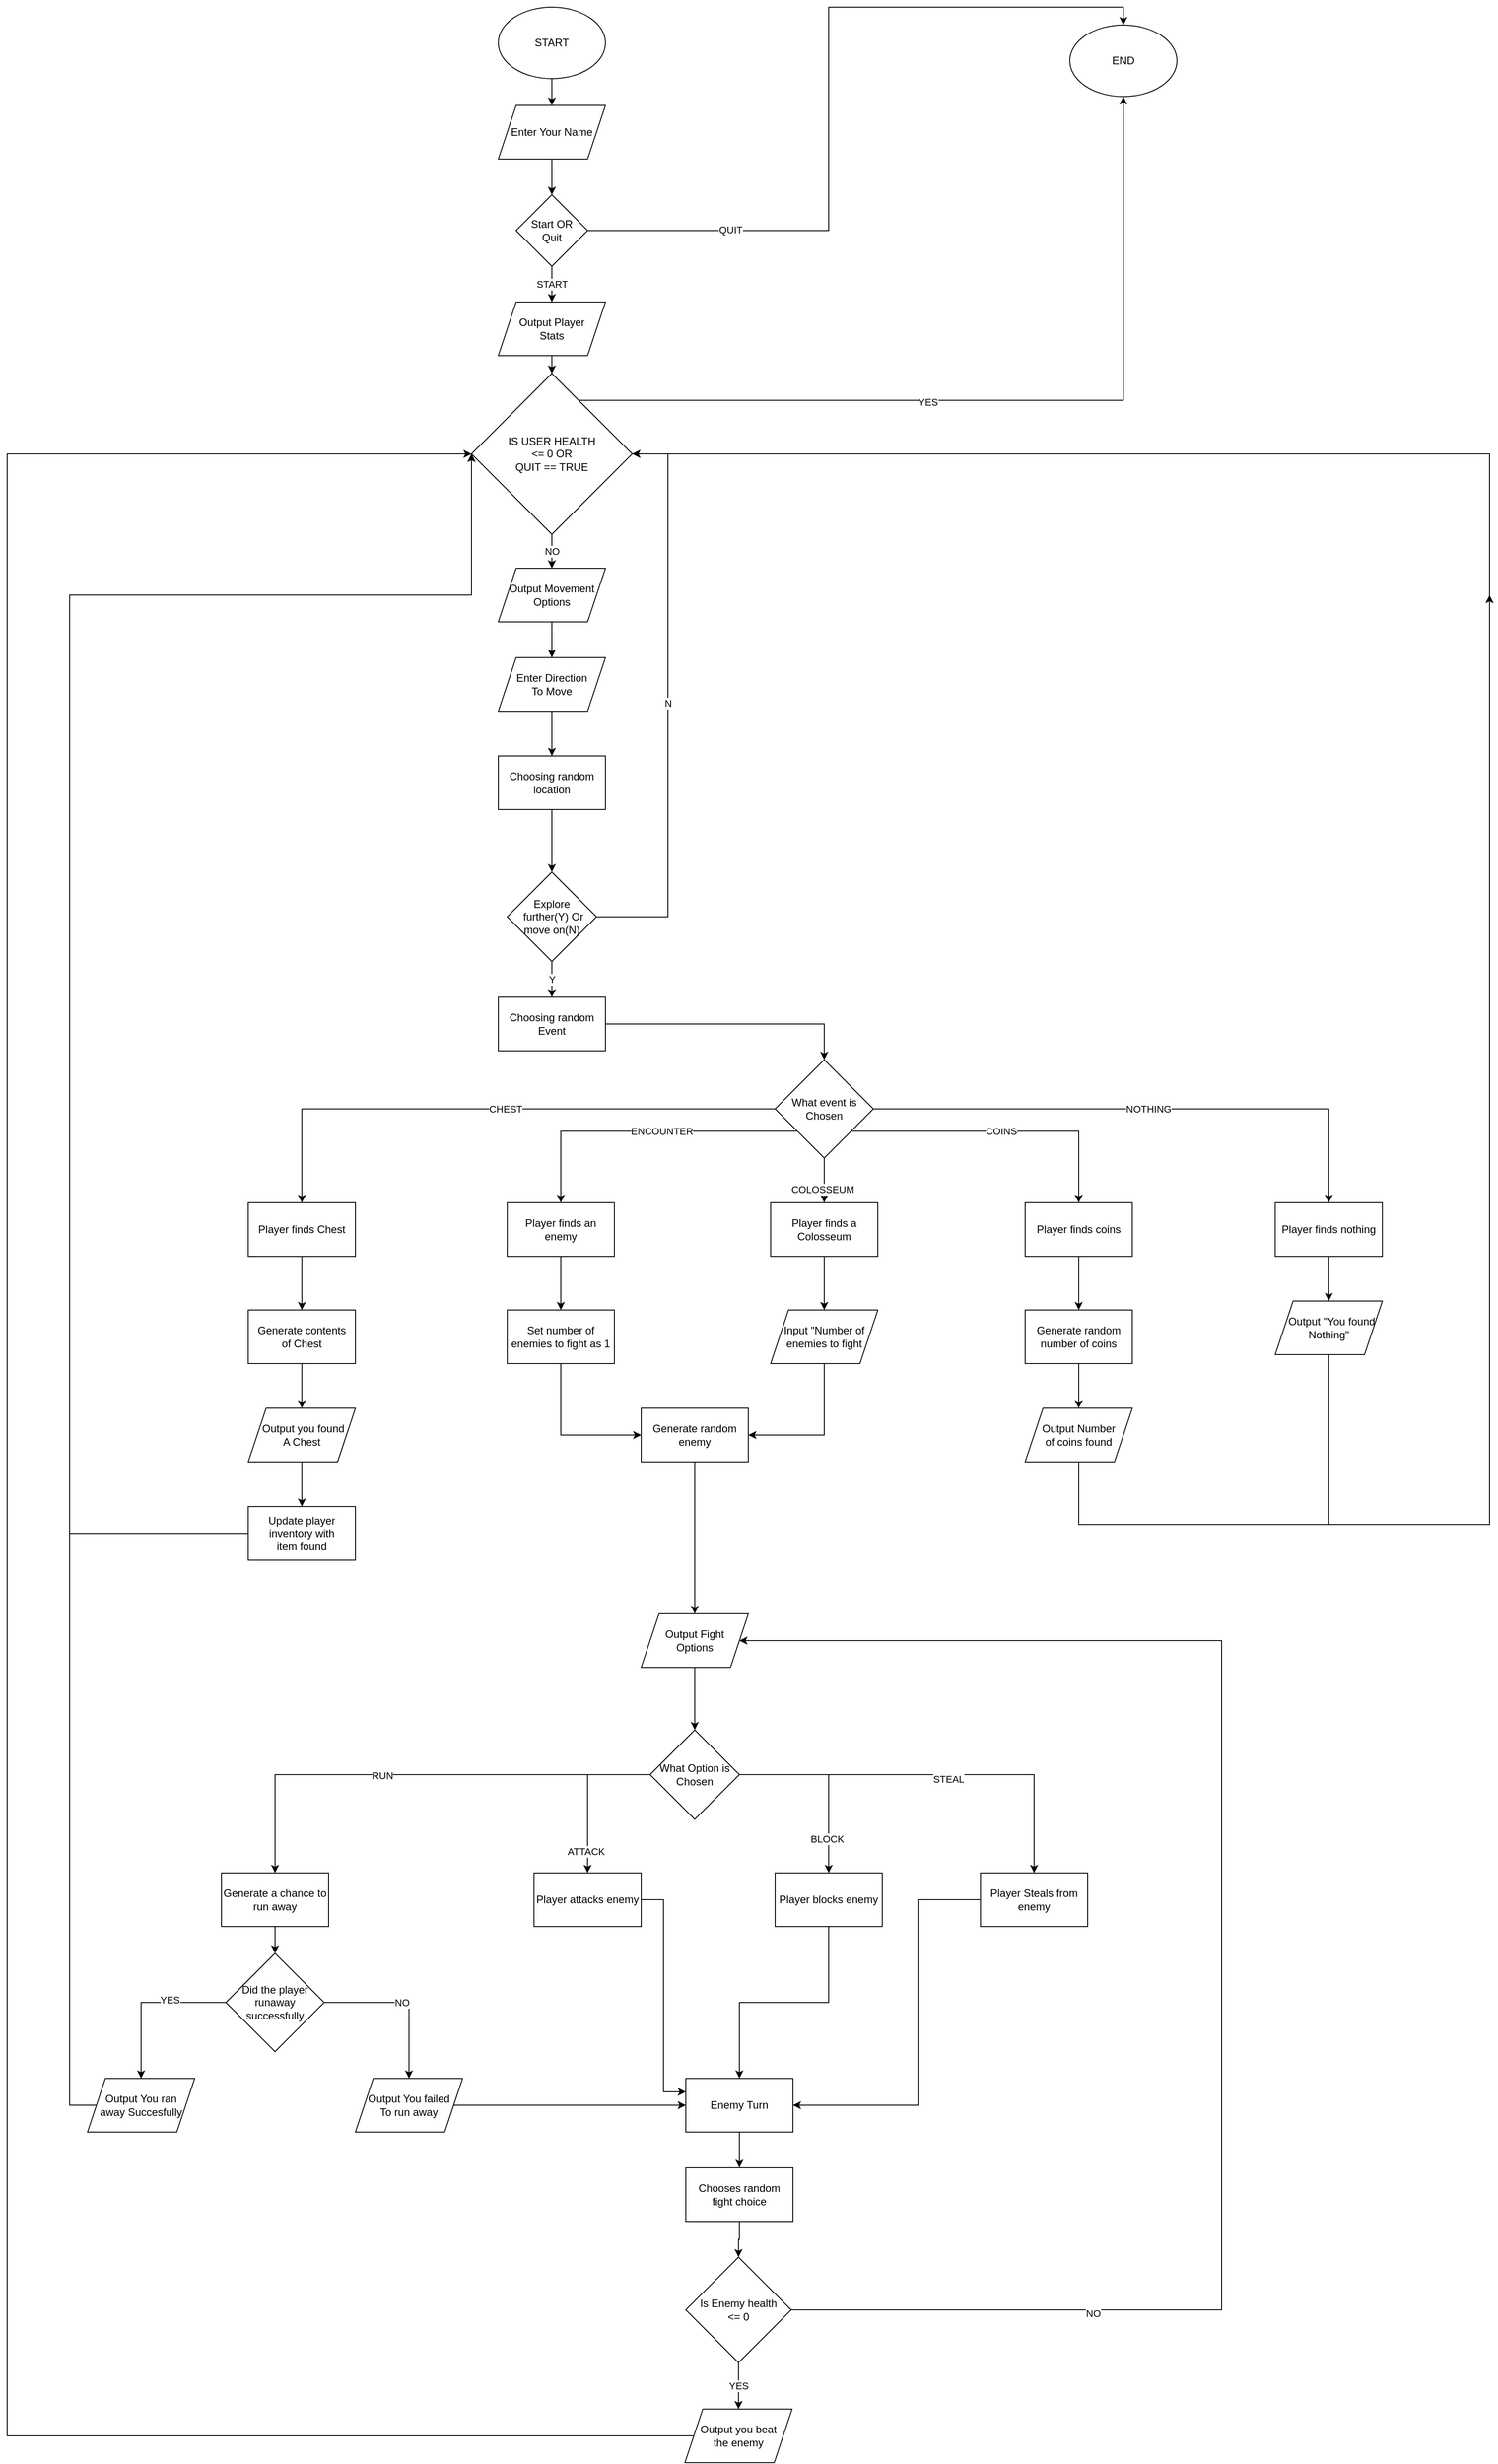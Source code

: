 <mxfile version="20.4.0" type="google"><diagram id="ibFhhp93izFNzMziDI7m" name="Page-1"><mxGraphModel grid="1" page="1" gridSize="10" guides="1" tooltips="1" connect="1" arrows="1" fold="1" pageScale="1" pageWidth="827" pageHeight="1169" math="0" shadow="0"><root><mxCell id="0"/><mxCell id="1" parent="0"/><mxCell id="XLxy7VtGSxsCG9iYhu7g-3" style="edgeStyle=orthogonalEdgeStyle;rounded=0;orthogonalLoop=1;jettySize=auto;html=1;entryX=0.5;entryY=0;entryDx=0;entryDy=0;" edge="1" parent="1" source="XLxy7VtGSxsCG9iYhu7g-1" target="XLxy7VtGSxsCG9iYhu7g-2"><mxGeometry relative="1" as="geometry"/></mxCell><mxCell id="XLxy7VtGSxsCG9iYhu7g-1" value="START" style="ellipse;whiteSpace=wrap;html=1;" vertex="1" parent="1"><mxGeometry x="20" y="10" width="120" height="80" as="geometry"/></mxCell><mxCell id="XLxy7VtGSxsCG9iYhu7g-8" style="edgeStyle=orthogonalEdgeStyle;rounded=0;orthogonalLoop=1;jettySize=auto;html=1;entryX=0.5;entryY=0;entryDx=0;entryDy=0;" edge="1" parent="1" source="XLxy7VtGSxsCG9iYhu7g-2" target="XLxy7VtGSxsCG9iYhu7g-7"><mxGeometry relative="1" as="geometry"/></mxCell><mxCell id="XLxy7VtGSxsCG9iYhu7g-2" value="Enter Your Name" style="shape=parallelogram;perimeter=parallelogramPerimeter;whiteSpace=wrap;html=1;fixedSize=1;" vertex="1" parent="1"><mxGeometry x="20" y="120" width="120" height="60" as="geometry"/></mxCell><mxCell id="XLxy7VtGSxsCG9iYhu7g-6" value="END" style="ellipse;whiteSpace=wrap;html=1;" vertex="1" parent="1"><mxGeometry x="660" y="30" width="120" height="80" as="geometry"/></mxCell><mxCell id="XLxy7VtGSxsCG9iYhu7g-9" style="edgeStyle=orthogonalEdgeStyle;rounded=0;orthogonalLoop=1;jettySize=auto;html=1;entryX=0.5;entryY=0;entryDx=0;entryDy=0;" edge="1" parent="1" source="XLxy7VtGSxsCG9iYhu7g-7" target="XLxy7VtGSxsCG9iYhu7g-6"><mxGeometry relative="1" as="geometry"/></mxCell><mxCell id="XLxy7VtGSxsCG9iYhu7g-10" value="QUIT" style="edgeLabel;html=1;align=center;verticalAlign=middle;resizable=0;points=[];" connectable="0" vertex="1" parent="XLxy7VtGSxsCG9iYhu7g-9"><mxGeometry x="-0.632" y="1" relative="1" as="geometry"><mxPoint as="offset"/></mxGeometry></mxCell><mxCell id="XLxy7VtGSxsCG9iYhu7g-12" value="START" style="edgeStyle=orthogonalEdgeStyle;rounded=0;orthogonalLoop=1;jettySize=auto;html=1;entryX=0.5;entryY=0;entryDx=0;entryDy=0;" edge="1" parent="1" source="XLxy7VtGSxsCG9iYhu7g-7" target="XLxy7VtGSxsCG9iYhu7g-11"><mxGeometry relative="1" as="geometry"/></mxCell><mxCell id="XLxy7VtGSxsCG9iYhu7g-7" value="Start OR&lt;br&gt;Quit" style="rhombus;whiteSpace=wrap;html=1;" vertex="1" parent="1"><mxGeometry x="40" y="220" width="80" height="80" as="geometry"/></mxCell><mxCell id="XLxy7VtGSxsCG9iYhu7g-120" style="edgeStyle=orthogonalEdgeStyle;rounded=0;orthogonalLoop=1;jettySize=auto;html=1;" edge="1" parent="1" source="XLxy7VtGSxsCG9iYhu7g-11" target="XLxy7VtGSxsCG9iYhu7g-117"><mxGeometry relative="1" as="geometry"/></mxCell><mxCell id="XLxy7VtGSxsCG9iYhu7g-11" value="Output Player&lt;br&gt;Stats" style="shape=parallelogram;perimeter=parallelogramPerimeter;whiteSpace=wrap;html=1;fixedSize=1;" vertex="1" parent="1"><mxGeometry x="20" y="340" width="120" height="60" as="geometry"/></mxCell><mxCell id="XLxy7VtGSxsCG9iYhu7g-21" style="edgeStyle=orthogonalEdgeStyle;rounded=0;orthogonalLoop=1;jettySize=auto;html=1;entryX=0.5;entryY=0;entryDx=0;entryDy=0;" edge="1" parent="1" source="XLxy7VtGSxsCG9iYhu7g-13" target="XLxy7VtGSxsCG9iYhu7g-20"><mxGeometry relative="1" as="geometry"/></mxCell><mxCell id="XLxy7VtGSxsCG9iYhu7g-13" value="Output Movement Options" style="shape=parallelogram;perimeter=parallelogramPerimeter;whiteSpace=wrap;html=1;fixedSize=1;" vertex="1" parent="1"><mxGeometry x="20" y="638" width="120" height="60" as="geometry"/></mxCell><mxCell id="XLxy7VtGSxsCG9iYhu7g-18" style="edgeStyle=orthogonalEdgeStyle;rounded=0;orthogonalLoop=1;jettySize=auto;html=1;entryX=0.5;entryY=0;entryDx=0;entryDy=0;" edge="1" parent="1" source="XLxy7VtGSxsCG9iYhu7g-15" target="XLxy7VtGSxsCG9iYhu7g-17"><mxGeometry relative="1" as="geometry"/></mxCell><mxCell id="XLxy7VtGSxsCG9iYhu7g-15" value="Choosing random location" style="rounded=0;whiteSpace=wrap;html=1;" vertex="1" parent="1"><mxGeometry x="20" y="848" width="120" height="60" as="geometry"/></mxCell><mxCell id="XLxy7VtGSxsCG9iYhu7g-19" value="N" style="edgeStyle=orthogonalEdgeStyle;rounded=0;orthogonalLoop=1;jettySize=auto;html=1;entryX=1;entryY=0.5;entryDx=0;entryDy=0;" edge="1" parent="1" source="XLxy7VtGSxsCG9iYhu7g-17" target="XLxy7VtGSxsCG9iYhu7g-117"><mxGeometry relative="1" as="geometry"><Array as="points"><mxPoint x="210" y="1028"/><mxPoint x="210" y="510"/></Array></mxGeometry></mxCell><mxCell id="XLxy7VtGSxsCG9iYhu7g-25" value="Y" style="edgeStyle=orthogonalEdgeStyle;rounded=0;orthogonalLoop=1;jettySize=auto;html=1;" edge="1" parent="1" source="XLxy7VtGSxsCG9iYhu7g-17" target="XLxy7VtGSxsCG9iYhu7g-24"><mxGeometry relative="1" as="geometry"/></mxCell><mxCell id="XLxy7VtGSxsCG9iYhu7g-17" value="Explore&lt;br&gt;&amp;nbsp;further(Y) Or move on(N)" style="rhombus;whiteSpace=wrap;html=1;" vertex="1" parent="1"><mxGeometry x="30" y="978" width="100" height="100" as="geometry"/></mxCell><mxCell id="XLxy7VtGSxsCG9iYhu7g-22" style="edgeStyle=orthogonalEdgeStyle;rounded=0;orthogonalLoop=1;jettySize=auto;html=1;entryX=0.5;entryY=0;entryDx=0;entryDy=0;" edge="1" parent="1" source="XLxy7VtGSxsCG9iYhu7g-20" target="XLxy7VtGSxsCG9iYhu7g-15"><mxGeometry relative="1" as="geometry"/></mxCell><mxCell id="XLxy7VtGSxsCG9iYhu7g-20" value="Enter Direction&lt;br&gt;To Move" style="shape=parallelogram;perimeter=parallelogramPerimeter;whiteSpace=wrap;html=1;fixedSize=1;" vertex="1" parent="1"><mxGeometry x="20" y="738" width="120" height="60" as="geometry"/></mxCell><mxCell id="XLxy7VtGSxsCG9iYhu7g-27" style="edgeStyle=orthogonalEdgeStyle;rounded=0;orthogonalLoop=1;jettySize=auto;html=1;entryX=0.5;entryY=0;entryDx=0;entryDy=0;" edge="1" parent="1" source="XLxy7VtGSxsCG9iYhu7g-24" target="XLxy7VtGSxsCG9iYhu7g-26"><mxGeometry relative="1" as="geometry"/></mxCell><mxCell id="XLxy7VtGSxsCG9iYhu7g-24" value="Choosing random Event" style="rounded=0;whiteSpace=wrap;html=1;" vertex="1" parent="1"><mxGeometry x="20" y="1118" width="120" height="60" as="geometry"/></mxCell><mxCell id="XLxy7VtGSxsCG9iYhu7g-32" style="edgeStyle=orthogonalEdgeStyle;rounded=0;orthogonalLoop=1;jettySize=auto;html=1;entryX=0.5;entryY=0;entryDx=0;entryDy=0;" edge="1" parent="1" source="XLxy7VtGSxsCG9iYhu7g-26" target="XLxy7VtGSxsCG9iYhu7g-28"><mxGeometry relative="1" as="geometry"/></mxCell><mxCell id="XLxy7VtGSxsCG9iYhu7g-35" value="CHEST" style="edgeLabel;html=1;align=center;verticalAlign=middle;resizable=0;points=[];" connectable="0" vertex="1" parent="XLxy7VtGSxsCG9iYhu7g-32"><mxGeometry x="-0.053" y="4" relative="1" as="geometry"><mxPoint x="-2" y="-4" as="offset"/></mxGeometry></mxCell><mxCell id="XLxy7VtGSxsCG9iYhu7g-36" style="edgeStyle=orthogonalEdgeStyle;rounded=0;orthogonalLoop=1;jettySize=auto;html=1;entryX=0.5;entryY=0;entryDx=0;entryDy=0;" edge="1" parent="1" source="XLxy7VtGSxsCG9iYhu7g-26" target="XLxy7VtGSxsCG9iYhu7g-29"><mxGeometry relative="1" as="geometry"><mxPoint x="240" y="1318" as="targetPoint"/><Array as="points"><mxPoint x="90" y="1268"/></Array></mxGeometry></mxCell><mxCell id="XLxy7VtGSxsCG9iYhu7g-37" value="ENCOUNTER" style="edgeLabel;html=1;align=center;verticalAlign=middle;resizable=0;points=[];" connectable="0" vertex="1" parent="XLxy7VtGSxsCG9iYhu7g-36"><mxGeometry x="-0.116" relative="1" as="geometry"><mxPoint as="offset"/></mxGeometry></mxCell><mxCell id="XLxy7VtGSxsCG9iYhu7g-40" value="NOTHING" style="edgeStyle=orthogonalEdgeStyle;rounded=0;orthogonalLoop=1;jettySize=auto;html=1;exitX=1;exitY=0.5;exitDx=0;exitDy=0;" edge="1" parent="1" source="XLxy7VtGSxsCG9iYhu7g-26" target="XLxy7VtGSxsCG9iYhu7g-30"><mxGeometry relative="1" as="geometry"><mxPoint x="950" y="1258" as="sourcePoint"/></mxGeometry></mxCell><mxCell id="XLxy7VtGSxsCG9iYhu7g-41" value="COINS" style="edgeStyle=orthogonalEdgeStyle;rounded=0;orthogonalLoop=1;jettySize=auto;html=1;" edge="1" parent="1" source="XLxy7VtGSxsCG9iYhu7g-26" target="XLxy7VtGSxsCG9iYhu7g-31"><mxGeometry relative="1" as="geometry"><Array as="points"><mxPoint x="670" y="1268"/></Array></mxGeometry></mxCell><mxCell id="XLxy7VtGSxsCG9iYhu7g-43" style="edgeStyle=orthogonalEdgeStyle;rounded=0;orthogonalLoop=1;jettySize=auto;html=1;entryX=0.5;entryY=0;entryDx=0;entryDy=0;" edge="1" parent="1" source="XLxy7VtGSxsCG9iYhu7g-26" target="XLxy7VtGSxsCG9iYhu7g-42"><mxGeometry relative="1" as="geometry"/></mxCell><mxCell id="XLxy7VtGSxsCG9iYhu7g-44" value="COLOSSEUM" style="edgeLabel;html=1;align=center;verticalAlign=middle;resizable=0;points=[];" connectable="0" vertex="1" parent="XLxy7VtGSxsCG9iYhu7g-43"><mxGeometry x="0.403" y="-2" relative="1" as="geometry"><mxPoint as="offset"/></mxGeometry></mxCell><mxCell id="XLxy7VtGSxsCG9iYhu7g-26" value="What event is&lt;br&gt;Chosen" style="rhombus;whiteSpace=wrap;html=1;" vertex="1" parent="1"><mxGeometry x="330" y="1188" width="110" height="110" as="geometry"/></mxCell><mxCell id="XLxy7VtGSxsCG9iYhu7g-60" style="edgeStyle=orthogonalEdgeStyle;rounded=0;orthogonalLoop=1;jettySize=auto;html=1;entryX=0.5;entryY=0;entryDx=0;entryDy=0;" edge="1" parent="1" source="XLxy7VtGSxsCG9iYhu7g-28" target="XLxy7VtGSxsCG9iYhu7g-59"><mxGeometry relative="1" as="geometry"/></mxCell><mxCell id="XLxy7VtGSxsCG9iYhu7g-28" value="Player finds Chest" style="rounded=0;whiteSpace=wrap;html=1;" vertex="1" parent="1"><mxGeometry x="-260" y="1348" width="120" height="60" as="geometry"/></mxCell><mxCell id="XLxy7VtGSxsCG9iYhu7g-69" style="edgeStyle=orthogonalEdgeStyle;rounded=0;orthogonalLoop=1;jettySize=auto;html=1;" edge="1" parent="1" source="XLxy7VtGSxsCG9iYhu7g-29" target="XLxy7VtGSxsCG9iYhu7g-68"><mxGeometry relative="1" as="geometry"/></mxCell><mxCell id="XLxy7VtGSxsCG9iYhu7g-29" value="Player finds an enemy" style="rounded=0;whiteSpace=wrap;html=1;" vertex="1" parent="1"><mxGeometry x="30" y="1348" width="120" height="60" as="geometry"/></mxCell><mxCell id="XLxy7VtGSxsCG9iYhu7g-46" style="edgeStyle=orthogonalEdgeStyle;rounded=0;orthogonalLoop=1;jettySize=auto;html=1;entryX=0.5;entryY=0;entryDx=0;entryDy=0;" edge="1" parent="1" source="XLxy7VtGSxsCG9iYhu7g-30" target="XLxy7VtGSxsCG9iYhu7g-45"><mxGeometry relative="1" as="geometry"/></mxCell><mxCell id="XLxy7VtGSxsCG9iYhu7g-30" value="Player finds nothing" style="rounded=0;whiteSpace=wrap;html=1;" vertex="1" parent="1"><mxGeometry x="890" y="1348" width="120" height="60" as="geometry"/></mxCell><mxCell id="XLxy7VtGSxsCG9iYhu7g-49" style="edgeStyle=orthogonalEdgeStyle;rounded=0;orthogonalLoop=1;jettySize=auto;html=1;entryX=0.5;entryY=0;entryDx=0;entryDy=0;" edge="1" parent="1" source="XLxy7VtGSxsCG9iYhu7g-31" target="XLxy7VtGSxsCG9iYhu7g-50"><mxGeometry relative="1" as="geometry"><mxPoint x="670" y="1458" as="targetPoint"/><Array as="points"/></mxGeometry></mxCell><mxCell id="XLxy7VtGSxsCG9iYhu7g-31" value="Player finds coins" style="rounded=0;whiteSpace=wrap;html=1;" vertex="1" parent="1"><mxGeometry x="610" y="1348" width="120" height="60" as="geometry"/></mxCell><mxCell id="XLxy7VtGSxsCG9iYhu7g-67" style="edgeStyle=orthogonalEdgeStyle;rounded=0;orthogonalLoop=1;jettySize=auto;html=1;entryX=0.5;entryY=0;entryDx=0;entryDy=0;" edge="1" parent="1" source="XLxy7VtGSxsCG9iYhu7g-42" target="XLxy7VtGSxsCG9iYhu7g-66"><mxGeometry relative="1" as="geometry"/></mxCell><mxCell id="XLxy7VtGSxsCG9iYhu7g-42" value="Player finds a Colosseum" style="rounded=0;whiteSpace=wrap;html=1;" vertex="1" parent="1"><mxGeometry x="325" y="1348" width="120" height="60" as="geometry"/></mxCell><mxCell id="XLxy7VtGSxsCG9iYhu7g-47" style="edgeStyle=orthogonalEdgeStyle;rounded=0;orthogonalLoop=1;jettySize=auto;html=1;entryX=1;entryY=0.5;entryDx=0;entryDy=0;" edge="1" parent="1" source="XLxy7VtGSxsCG9iYhu7g-45" target="XLxy7VtGSxsCG9iYhu7g-117"><mxGeometry relative="1" as="geometry"><Array as="points"><mxPoint x="950" y="1708"/><mxPoint x="1130" y="1708"/><mxPoint x="1130" y="510"/></Array></mxGeometry></mxCell><mxCell id="XLxy7VtGSxsCG9iYhu7g-45" value="&amp;nbsp; Output &quot;You found&lt;br&gt;Nothing&quot;" style="shape=parallelogram;perimeter=parallelogramPerimeter;whiteSpace=wrap;html=1;fixedSize=1;" vertex="1" parent="1"><mxGeometry x="890" y="1458" width="120" height="60" as="geometry"/></mxCell><mxCell id="XLxy7VtGSxsCG9iYhu7g-58" style="edgeStyle=orthogonalEdgeStyle;rounded=0;orthogonalLoop=1;jettySize=auto;html=1;" edge="1" parent="1" source="XLxy7VtGSxsCG9iYhu7g-48"><mxGeometry relative="1" as="geometry"><mxPoint x="1130" y="668" as="targetPoint"/><Array as="points"><mxPoint x="670" y="1708"/><mxPoint x="1130" y="1708"/></Array></mxGeometry></mxCell><mxCell id="XLxy7VtGSxsCG9iYhu7g-48" value="Output Number&lt;br&gt;of coins found" style="shape=parallelogram;perimeter=parallelogramPerimeter;whiteSpace=wrap;html=1;fixedSize=1;" vertex="1" parent="1"><mxGeometry x="610" y="1578" width="120" height="60" as="geometry"/></mxCell><mxCell id="XLxy7VtGSxsCG9iYhu7g-51" style="edgeStyle=orthogonalEdgeStyle;rounded=0;orthogonalLoop=1;jettySize=auto;html=1;entryX=0.5;entryY=0;entryDx=0;entryDy=0;" edge="1" parent="1" source="XLxy7VtGSxsCG9iYhu7g-50" target="XLxy7VtGSxsCG9iYhu7g-48"><mxGeometry relative="1" as="geometry"/></mxCell><mxCell id="XLxy7VtGSxsCG9iYhu7g-50" value="Generate random&lt;br&gt;number of coins" style="rounded=0;whiteSpace=wrap;html=1;" vertex="1" parent="1"><mxGeometry x="610" y="1468" width="120" height="60" as="geometry"/></mxCell><mxCell id="XLxy7VtGSxsCG9iYhu7g-62" style="edgeStyle=orthogonalEdgeStyle;rounded=0;orthogonalLoop=1;jettySize=auto;html=1;" edge="1" parent="1" source="XLxy7VtGSxsCG9iYhu7g-59" target="XLxy7VtGSxsCG9iYhu7g-61"><mxGeometry relative="1" as="geometry"/></mxCell><mxCell id="XLxy7VtGSxsCG9iYhu7g-59" value="Generate contents&lt;br&gt;of Chest" style="rounded=0;whiteSpace=wrap;html=1;" vertex="1" parent="1"><mxGeometry x="-260" y="1468" width="120" height="60" as="geometry"/></mxCell><mxCell id="XLxy7VtGSxsCG9iYhu7g-64" style="edgeStyle=orthogonalEdgeStyle;rounded=0;orthogonalLoop=1;jettySize=auto;html=1;entryX=0.5;entryY=0;entryDx=0;entryDy=0;" edge="1" parent="1" source="XLxy7VtGSxsCG9iYhu7g-61" target="XLxy7VtGSxsCG9iYhu7g-63"><mxGeometry relative="1" as="geometry"/></mxCell><mxCell id="XLxy7VtGSxsCG9iYhu7g-61" value="&amp;nbsp;Output you found&lt;br&gt;A Chest" style="shape=parallelogram;perimeter=parallelogramPerimeter;whiteSpace=wrap;html=1;fixedSize=1;" vertex="1" parent="1"><mxGeometry x="-260" y="1578" width="120" height="60" as="geometry"/></mxCell><mxCell id="XLxy7VtGSxsCG9iYhu7g-65" style="edgeStyle=orthogonalEdgeStyle;rounded=0;orthogonalLoop=1;jettySize=auto;html=1;entryX=0;entryY=0.5;entryDx=0;entryDy=0;" edge="1" parent="1" source="XLxy7VtGSxsCG9iYhu7g-63" target="XLxy7VtGSxsCG9iYhu7g-117"><mxGeometry relative="1" as="geometry"><Array as="points"><mxPoint x="-460" y="1718"/><mxPoint x="-460" y="668"/><mxPoint x="-10" y="668"/></Array></mxGeometry></mxCell><mxCell id="XLxy7VtGSxsCG9iYhu7g-63" value="Update player&lt;br&gt;inventory with&lt;br&gt;item found" style="rounded=0;whiteSpace=wrap;html=1;" vertex="1" parent="1"><mxGeometry x="-260" y="1688" width="120" height="60" as="geometry"/></mxCell><mxCell id="XLxy7VtGSxsCG9iYhu7g-72" style="edgeStyle=orthogonalEdgeStyle;rounded=0;orthogonalLoop=1;jettySize=auto;html=1;entryX=1;entryY=0.5;entryDx=0;entryDy=0;" edge="1" parent="1" source="XLxy7VtGSxsCG9iYhu7g-66" target="XLxy7VtGSxsCG9iYhu7g-71"><mxGeometry relative="1" as="geometry"><Array as="points"><mxPoint x="385" y="1608"/></Array></mxGeometry></mxCell><mxCell id="XLxy7VtGSxsCG9iYhu7g-66" value="Input &quot;Number of&lt;br&gt;enemies to fight" style="shape=parallelogram;perimeter=parallelogramPerimeter;whiteSpace=wrap;html=1;fixedSize=1;" vertex="1" parent="1"><mxGeometry x="325" y="1468" width="120" height="60" as="geometry"/></mxCell><mxCell id="XLxy7VtGSxsCG9iYhu7g-73" style="edgeStyle=orthogonalEdgeStyle;rounded=0;orthogonalLoop=1;jettySize=auto;html=1;entryX=0;entryY=0.5;entryDx=0;entryDy=0;" edge="1" parent="1" source="XLxy7VtGSxsCG9iYhu7g-68" target="XLxy7VtGSxsCG9iYhu7g-71"><mxGeometry relative="1" as="geometry"><Array as="points"><mxPoint x="90" y="1608"/></Array></mxGeometry></mxCell><mxCell id="XLxy7VtGSxsCG9iYhu7g-68" value="Set number of enemies to fight as 1" style="rounded=0;whiteSpace=wrap;html=1;" vertex="1" parent="1"><mxGeometry x="30" y="1468" width="120" height="60" as="geometry"/></mxCell><mxCell id="XLxy7VtGSxsCG9iYhu7g-75" style="edgeStyle=orthogonalEdgeStyle;rounded=0;orthogonalLoop=1;jettySize=auto;html=1;" edge="1" parent="1" source="XLxy7VtGSxsCG9iYhu7g-71" target="XLxy7VtGSxsCG9iYhu7g-74"><mxGeometry relative="1" as="geometry"/></mxCell><mxCell id="XLxy7VtGSxsCG9iYhu7g-71" value="Generate random enemy" style="rounded=0;whiteSpace=wrap;html=1;" vertex="1" parent="1"><mxGeometry x="180" y="1578" width="120" height="60" as="geometry"/></mxCell><mxCell id="XLxy7VtGSxsCG9iYhu7g-77" style="edgeStyle=orthogonalEdgeStyle;rounded=0;orthogonalLoop=1;jettySize=auto;html=1;" edge="1" parent="1" source="XLxy7VtGSxsCG9iYhu7g-74" target="XLxy7VtGSxsCG9iYhu7g-76"><mxGeometry relative="1" as="geometry"/></mxCell><mxCell id="XLxy7VtGSxsCG9iYhu7g-74" value="Output Fight&lt;br&gt;Options" style="shape=parallelogram;perimeter=parallelogramPerimeter;whiteSpace=wrap;html=1;fixedSize=1;" vertex="1" parent="1"><mxGeometry x="180" y="1808" width="120" height="60" as="geometry"/></mxCell><mxCell id="XLxy7VtGSxsCG9iYhu7g-89" style="edgeStyle=orthogonalEdgeStyle;rounded=0;orthogonalLoop=1;jettySize=auto;html=1;entryX=0.5;entryY=0;entryDx=0;entryDy=0;" edge="1" parent="1" source="XLxy7VtGSxsCG9iYhu7g-76" target="XLxy7VtGSxsCG9iYhu7g-78"><mxGeometry relative="1" as="geometry"/></mxCell><mxCell id="XLxy7VtGSxsCG9iYhu7g-90" value="RUN" style="edgeLabel;html=1;align=center;verticalAlign=middle;resizable=0;points=[];" connectable="0" vertex="1" parent="XLxy7VtGSxsCG9iYhu7g-89"><mxGeometry x="0.133" y="1" relative="1" as="geometry"><mxPoint as="offset"/></mxGeometry></mxCell><mxCell id="XLxy7VtGSxsCG9iYhu7g-92" style="edgeStyle=orthogonalEdgeStyle;rounded=0;orthogonalLoop=1;jettySize=auto;html=1;" edge="1" parent="1" source="XLxy7VtGSxsCG9iYhu7g-76" target="XLxy7VtGSxsCG9iYhu7g-91"><mxGeometry relative="1" as="geometry"/></mxCell><mxCell id="XLxy7VtGSxsCG9iYhu7g-93" value="ATTACK" style="edgeLabel;html=1;align=center;verticalAlign=middle;resizable=0;points=[];" connectable="0" vertex="1" parent="XLxy7VtGSxsCG9iYhu7g-92"><mxGeometry x="0.729" y="-2" relative="1" as="geometry"><mxPoint as="offset"/></mxGeometry></mxCell><mxCell id="XLxy7VtGSxsCG9iYhu7g-95" style="edgeStyle=orthogonalEdgeStyle;rounded=0;orthogonalLoop=1;jettySize=auto;html=1;" edge="1" parent="1" source="XLxy7VtGSxsCG9iYhu7g-76" target="XLxy7VtGSxsCG9iYhu7g-94"><mxGeometry relative="1" as="geometry"/></mxCell><mxCell id="XLxy7VtGSxsCG9iYhu7g-99" value="BLOCK" style="edgeLabel;html=1;align=center;verticalAlign=middle;resizable=0;points=[];" connectable="0" vertex="1" parent="XLxy7VtGSxsCG9iYhu7g-95"><mxGeometry x="0.637" y="-2" relative="1" as="geometry"><mxPoint as="offset"/></mxGeometry></mxCell><mxCell id="XLxy7VtGSxsCG9iYhu7g-97" style="edgeStyle=orthogonalEdgeStyle;rounded=0;orthogonalLoop=1;jettySize=auto;html=1;entryX=0.5;entryY=0;entryDx=0;entryDy=0;" edge="1" parent="1" source="XLxy7VtGSxsCG9iYhu7g-76" target="XLxy7VtGSxsCG9iYhu7g-96"><mxGeometry relative="1" as="geometry"/></mxCell><mxCell id="XLxy7VtGSxsCG9iYhu7g-98" value="STEAL" style="edgeLabel;html=1;align=center;verticalAlign=middle;resizable=0;points=[];" connectable="0" vertex="1" parent="XLxy7VtGSxsCG9iYhu7g-97"><mxGeometry x="0.061" y="-5" relative="1" as="geometry"><mxPoint as="offset"/></mxGeometry></mxCell><mxCell id="XLxy7VtGSxsCG9iYhu7g-76" value="What Option is&lt;br&gt;Chosen" style="rhombus;whiteSpace=wrap;html=1;" vertex="1" parent="1"><mxGeometry x="190" y="1938" width="100" height="100" as="geometry"/></mxCell><mxCell id="XLxy7VtGSxsCG9iYhu7g-80" style="edgeStyle=orthogonalEdgeStyle;rounded=0;orthogonalLoop=1;jettySize=auto;html=1;entryX=0.5;entryY=0;entryDx=0;entryDy=0;" edge="1" parent="1" source="XLxy7VtGSxsCG9iYhu7g-78" target="XLxy7VtGSxsCG9iYhu7g-79"><mxGeometry relative="1" as="geometry"/></mxCell><mxCell id="XLxy7VtGSxsCG9iYhu7g-78" value="Generate a chance to run away" style="rounded=0;whiteSpace=wrap;html=1;" vertex="1" parent="1"><mxGeometry x="-290" y="2098" width="120" height="60" as="geometry"/></mxCell><mxCell id="XLxy7VtGSxsCG9iYhu7g-83" style="edgeStyle=orthogonalEdgeStyle;rounded=0;orthogonalLoop=1;jettySize=auto;html=1;entryX=0.5;entryY=0;entryDx=0;entryDy=0;" edge="1" parent="1" source="XLxy7VtGSxsCG9iYhu7g-79" target="XLxy7VtGSxsCG9iYhu7g-82"><mxGeometry relative="1" as="geometry"/></mxCell><mxCell id="XLxy7VtGSxsCG9iYhu7g-84" value="YES" style="edgeLabel;html=1;align=center;verticalAlign=middle;resizable=0;points=[];" connectable="0" vertex="1" parent="XLxy7VtGSxsCG9iYhu7g-83"><mxGeometry x="-0.297" y="-3" relative="1" as="geometry"><mxPoint as="offset"/></mxGeometry></mxCell><mxCell id="XLxy7VtGSxsCG9iYhu7g-87" style="edgeStyle=orthogonalEdgeStyle;rounded=0;orthogonalLoop=1;jettySize=auto;html=1;entryX=0.5;entryY=0;entryDx=0;entryDy=0;" edge="1" parent="1" source="XLxy7VtGSxsCG9iYhu7g-79" target="XLxy7VtGSxsCG9iYhu7g-86"><mxGeometry relative="1" as="geometry"/></mxCell><mxCell id="XLxy7VtGSxsCG9iYhu7g-88" value="NO" style="edgeLabel;html=1;align=center;verticalAlign=middle;resizable=0;points=[];" connectable="0" vertex="1" parent="XLxy7VtGSxsCG9iYhu7g-87"><mxGeometry x="-0.047" relative="1" as="geometry"><mxPoint x="1" as="offset"/></mxGeometry></mxCell><mxCell id="XLxy7VtGSxsCG9iYhu7g-79" value="Did the player runaway &lt;br&gt;successfully" style="rhombus;whiteSpace=wrap;html=1;" vertex="1" parent="1"><mxGeometry x="-285" y="2188" width="110" height="110" as="geometry"/></mxCell><mxCell id="XLxy7VtGSxsCG9iYhu7g-85" style="edgeStyle=orthogonalEdgeStyle;rounded=0;orthogonalLoop=1;jettySize=auto;html=1;entryX=0;entryY=0.5;entryDx=0;entryDy=0;" edge="1" parent="1" source="XLxy7VtGSxsCG9iYhu7g-82" target="XLxy7VtGSxsCG9iYhu7g-117"><mxGeometry relative="1" as="geometry"><Array as="points"><mxPoint x="-460" y="2358"/><mxPoint x="-460" y="668"/><mxPoint x="-10" y="668"/></Array></mxGeometry></mxCell><mxCell id="XLxy7VtGSxsCG9iYhu7g-82" value="Output You ran &lt;br&gt;away Succesfully" style="shape=parallelogram;perimeter=parallelogramPerimeter;whiteSpace=wrap;html=1;fixedSize=1;" vertex="1" parent="1"><mxGeometry x="-440" y="2328" width="120" height="60" as="geometry"/></mxCell><mxCell id="XLxy7VtGSxsCG9iYhu7g-102" style="edgeStyle=orthogonalEdgeStyle;rounded=0;orthogonalLoop=1;jettySize=auto;html=1;entryX=0;entryY=0.5;entryDx=0;entryDy=0;" edge="1" parent="1" source="XLxy7VtGSxsCG9iYhu7g-86" target="XLxy7VtGSxsCG9iYhu7g-100"><mxGeometry relative="1" as="geometry"/></mxCell><mxCell id="XLxy7VtGSxsCG9iYhu7g-86" value="Output You failed&lt;br&gt;To run away" style="shape=parallelogram;perimeter=parallelogramPerimeter;whiteSpace=wrap;html=1;fixedSize=1;" vertex="1" parent="1"><mxGeometry x="-140" y="2328" width="120" height="60" as="geometry"/></mxCell><mxCell id="XLxy7VtGSxsCG9iYhu7g-103" style="edgeStyle=orthogonalEdgeStyle;rounded=0;orthogonalLoop=1;jettySize=auto;html=1;entryX=0;entryY=0.25;entryDx=0;entryDy=0;" edge="1" parent="1" source="XLxy7VtGSxsCG9iYhu7g-91" target="XLxy7VtGSxsCG9iYhu7g-100"><mxGeometry relative="1" as="geometry"/></mxCell><mxCell id="XLxy7VtGSxsCG9iYhu7g-91" value="Player attacks enemy" style="rounded=0;whiteSpace=wrap;html=1;" vertex="1" parent="1"><mxGeometry x="60" y="2098" width="120" height="60" as="geometry"/></mxCell><mxCell id="XLxy7VtGSxsCG9iYhu7g-104" style="edgeStyle=orthogonalEdgeStyle;rounded=0;orthogonalLoop=1;jettySize=auto;html=1;entryX=0.5;entryY=0;entryDx=0;entryDy=0;" edge="1" parent="1" source="XLxy7VtGSxsCG9iYhu7g-94" target="XLxy7VtGSxsCG9iYhu7g-100"><mxGeometry relative="1" as="geometry"/></mxCell><mxCell id="XLxy7VtGSxsCG9iYhu7g-94" value="Player blocks enemy" style="rounded=0;whiteSpace=wrap;html=1;" vertex="1" parent="1"><mxGeometry x="330" y="2098" width="120" height="60" as="geometry"/></mxCell><mxCell id="XLxy7VtGSxsCG9iYhu7g-105" style="edgeStyle=orthogonalEdgeStyle;rounded=0;orthogonalLoop=1;jettySize=auto;html=1;entryX=1;entryY=0.5;entryDx=0;entryDy=0;" edge="1" parent="1" source="XLxy7VtGSxsCG9iYhu7g-96" target="XLxy7VtGSxsCG9iYhu7g-100"><mxGeometry relative="1" as="geometry"><Array as="points"><mxPoint x="490" y="2128"/><mxPoint x="490" y="2358"/></Array></mxGeometry></mxCell><mxCell id="XLxy7VtGSxsCG9iYhu7g-96" value="Player Steals from enemy" style="rounded=0;whiteSpace=wrap;html=1;" vertex="1" parent="1"><mxGeometry x="560" y="2098" width="120" height="60" as="geometry"/></mxCell><mxCell id="XLxy7VtGSxsCG9iYhu7g-107" style="edgeStyle=orthogonalEdgeStyle;rounded=0;orthogonalLoop=1;jettySize=auto;html=1;entryX=0.5;entryY=0;entryDx=0;entryDy=0;" edge="1" parent="1" source="XLxy7VtGSxsCG9iYhu7g-100" target="XLxy7VtGSxsCG9iYhu7g-101"><mxGeometry relative="1" as="geometry"/></mxCell><mxCell id="XLxy7VtGSxsCG9iYhu7g-100" value="Enemy Turn" style="rounded=0;whiteSpace=wrap;html=1;" vertex="1" parent="1"><mxGeometry x="230" y="2328" width="120" height="60" as="geometry"/></mxCell><mxCell id="XLxy7VtGSxsCG9iYhu7g-109" style="edgeStyle=orthogonalEdgeStyle;rounded=0;orthogonalLoop=1;jettySize=auto;html=1;" edge="1" parent="1" source="XLxy7VtGSxsCG9iYhu7g-101" target="XLxy7VtGSxsCG9iYhu7g-108"><mxGeometry relative="1" as="geometry"/></mxCell><mxCell id="XLxy7VtGSxsCG9iYhu7g-101" value="Chooses random&lt;br&gt;fight choice" style="rounded=0;whiteSpace=wrap;html=1;" vertex="1" parent="1"><mxGeometry x="230" y="2428" width="120" height="60" as="geometry"/></mxCell><mxCell id="XLxy7VtGSxsCG9iYhu7g-112" value="YES" style="edgeStyle=orthogonalEdgeStyle;rounded=0;orthogonalLoop=1;jettySize=auto;html=1;entryX=0.5;entryY=0;entryDx=0;entryDy=0;" edge="1" parent="1" source="XLxy7VtGSxsCG9iYhu7g-108" target="XLxy7VtGSxsCG9iYhu7g-111"><mxGeometry relative="1" as="geometry"/></mxCell><mxCell id="XLxy7VtGSxsCG9iYhu7g-115" style="edgeStyle=orthogonalEdgeStyle;rounded=0;orthogonalLoop=1;jettySize=auto;html=1;entryX=1;entryY=0.5;entryDx=0;entryDy=0;" edge="1" parent="1" source="XLxy7VtGSxsCG9iYhu7g-108" target="XLxy7VtGSxsCG9iYhu7g-74"><mxGeometry relative="1" as="geometry"><Array as="points"><mxPoint x="830" y="2587"/><mxPoint x="830" y="1838"/></Array></mxGeometry></mxCell><mxCell id="XLxy7VtGSxsCG9iYhu7g-116" value="NO" style="edgeLabel;html=1;align=center;verticalAlign=middle;resizable=0;points=[];" connectable="0" vertex="1" parent="XLxy7VtGSxsCG9iYhu7g-115"><mxGeometry x="-0.619" y="-4" relative="1" as="geometry"><mxPoint as="offset"/></mxGeometry></mxCell><mxCell id="XLxy7VtGSxsCG9iYhu7g-108" value="Is Enemy health&lt;br&gt;&amp;lt;= 0" style="rhombus;whiteSpace=wrap;html=1;" vertex="1" parent="1"><mxGeometry x="230" y="2528" width="118" height="118" as="geometry"/></mxCell><mxCell id="XLxy7VtGSxsCG9iYhu7g-114" style="edgeStyle=orthogonalEdgeStyle;rounded=0;orthogonalLoop=1;jettySize=auto;html=1;entryX=0;entryY=0.5;entryDx=0;entryDy=0;" edge="1" parent="1" source="XLxy7VtGSxsCG9iYhu7g-111" target="XLxy7VtGSxsCG9iYhu7g-117"><mxGeometry relative="1" as="geometry"><Array as="points"><mxPoint x="-530" y="2728"/><mxPoint x="-530" y="510"/></Array></mxGeometry></mxCell><mxCell id="XLxy7VtGSxsCG9iYhu7g-111" value="Output you beat&lt;br&gt;the enemy" style="shape=parallelogram;perimeter=parallelogramPerimeter;whiteSpace=wrap;html=1;fixedSize=1;" vertex="1" parent="1"><mxGeometry x="229" y="2698" width="120" height="60" as="geometry"/></mxCell><mxCell id="XLxy7VtGSxsCG9iYhu7g-118" value="NO" style="edgeStyle=orthogonalEdgeStyle;rounded=0;orthogonalLoop=1;jettySize=auto;html=1;" edge="1" parent="1" source="XLxy7VtGSxsCG9iYhu7g-117" target="XLxy7VtGSxsCG9iYhu7g-13"><mxGeometry relative="1" as="geometry"/></mxCell><mxCell id="XLxy7VtGSxsCG9iYhu7g-121" style="edgeStyle=orthogonalEdgeStyle;rounded=0;orthogonalLoop=1;jettySize=auto;html=1;entryX=0.5;entryY=1;entryDx=0;entryDy=0;" edge="1" parent="1" source="XLxy7VtGSxsCG9iYhu7g-117" target="XLxy7VtGSxsCG9iYhu7g-6"><mxGeometry relative="1" as="geometry"><Array as="points"><mxPoint x="720" y="450"/></Array></mxGeometry></mxCell><mxCell id="XLxy7VtGSxsCG9iYhu7g-122" value="YES" style="edgeLabel;html=1;align=center;verticalAlign=middle;resizable=0;points=[];" connectable="0" vertex="1" parent="XLxy7VtGSxsCG9iYhu7g-121"><mxGeometry x="-0.177" y="-2" relative="1" as="geometry"><mxPoint as="offset"/></mxGeometry></mxCell><mxCell id="XLxy7VtGSxsCG9iYhu7g-117" value="IS USER HEALTH&lt;br&gt;&amp;nbsp;&amp;lt;= 0 OR&amp;nbsp;&lt;br&gt;QUIT == TRUE" style="rhombus;whiteSpace=wrap;html=1;" vertex="1" parent="1"><mxGeometry x="-10" y="420" width="180" height="180" as="geometry"/></mxCell></root></mxGraphModel></diagram></mxfile>
